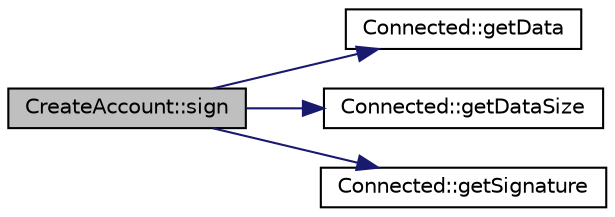 digraph "CreateAccount::sign"
{
  edge [fontname="Helvetica",fontsize="10",labelfontname="Helvetica",labelfontsize="10"];
  node [fontname="Helvetica",fontsize="10",shape=record];
  rankdir="LR";
  Node23 [label="CreateAccount::sign",height=0.2,width=0.4,color="black", fillcolor="grey75", style="filled", fontcolor="black"];
  Node23 -> Node24 [color="midnightblue",fontsize="10",style="solid",fontname="Helvetica"];
  Node24 [label="Connected::getData",height=0.2,width=0.4,color="black", fillcolor="white", style="filled",URL="$class_connected.html#aa278b79f29e316efa8dc52637394649d",tooltip="Get pointer to command data structure. "];
  Node23 -> Node25 [color="midnightblue",fontsize="10",style="solid",fontname="Helvetica"];
  Node25 [label="Connected::getDataSize",height=0.2,width=0.4,color="black", fillcolor="white", style="filled",URL="$class_connected.html#a322f17c00956def656efb9a2e0e39e6e",tooltip="Get data struct size. Without signature. "];
  Node23 -> Node26 [color="midnightblue",fontsize="10",style="solid",fontname="Helvetica"];
  Node26 [label="Connected::getSignature",height=0.2,width=0.4,color="black", fillcolor="white", style="filled",URL="$class_connected.html#afd2bdb89e554ee01ebccf36622054b8e",tooltip="Get pointer to signature data. "];
}
